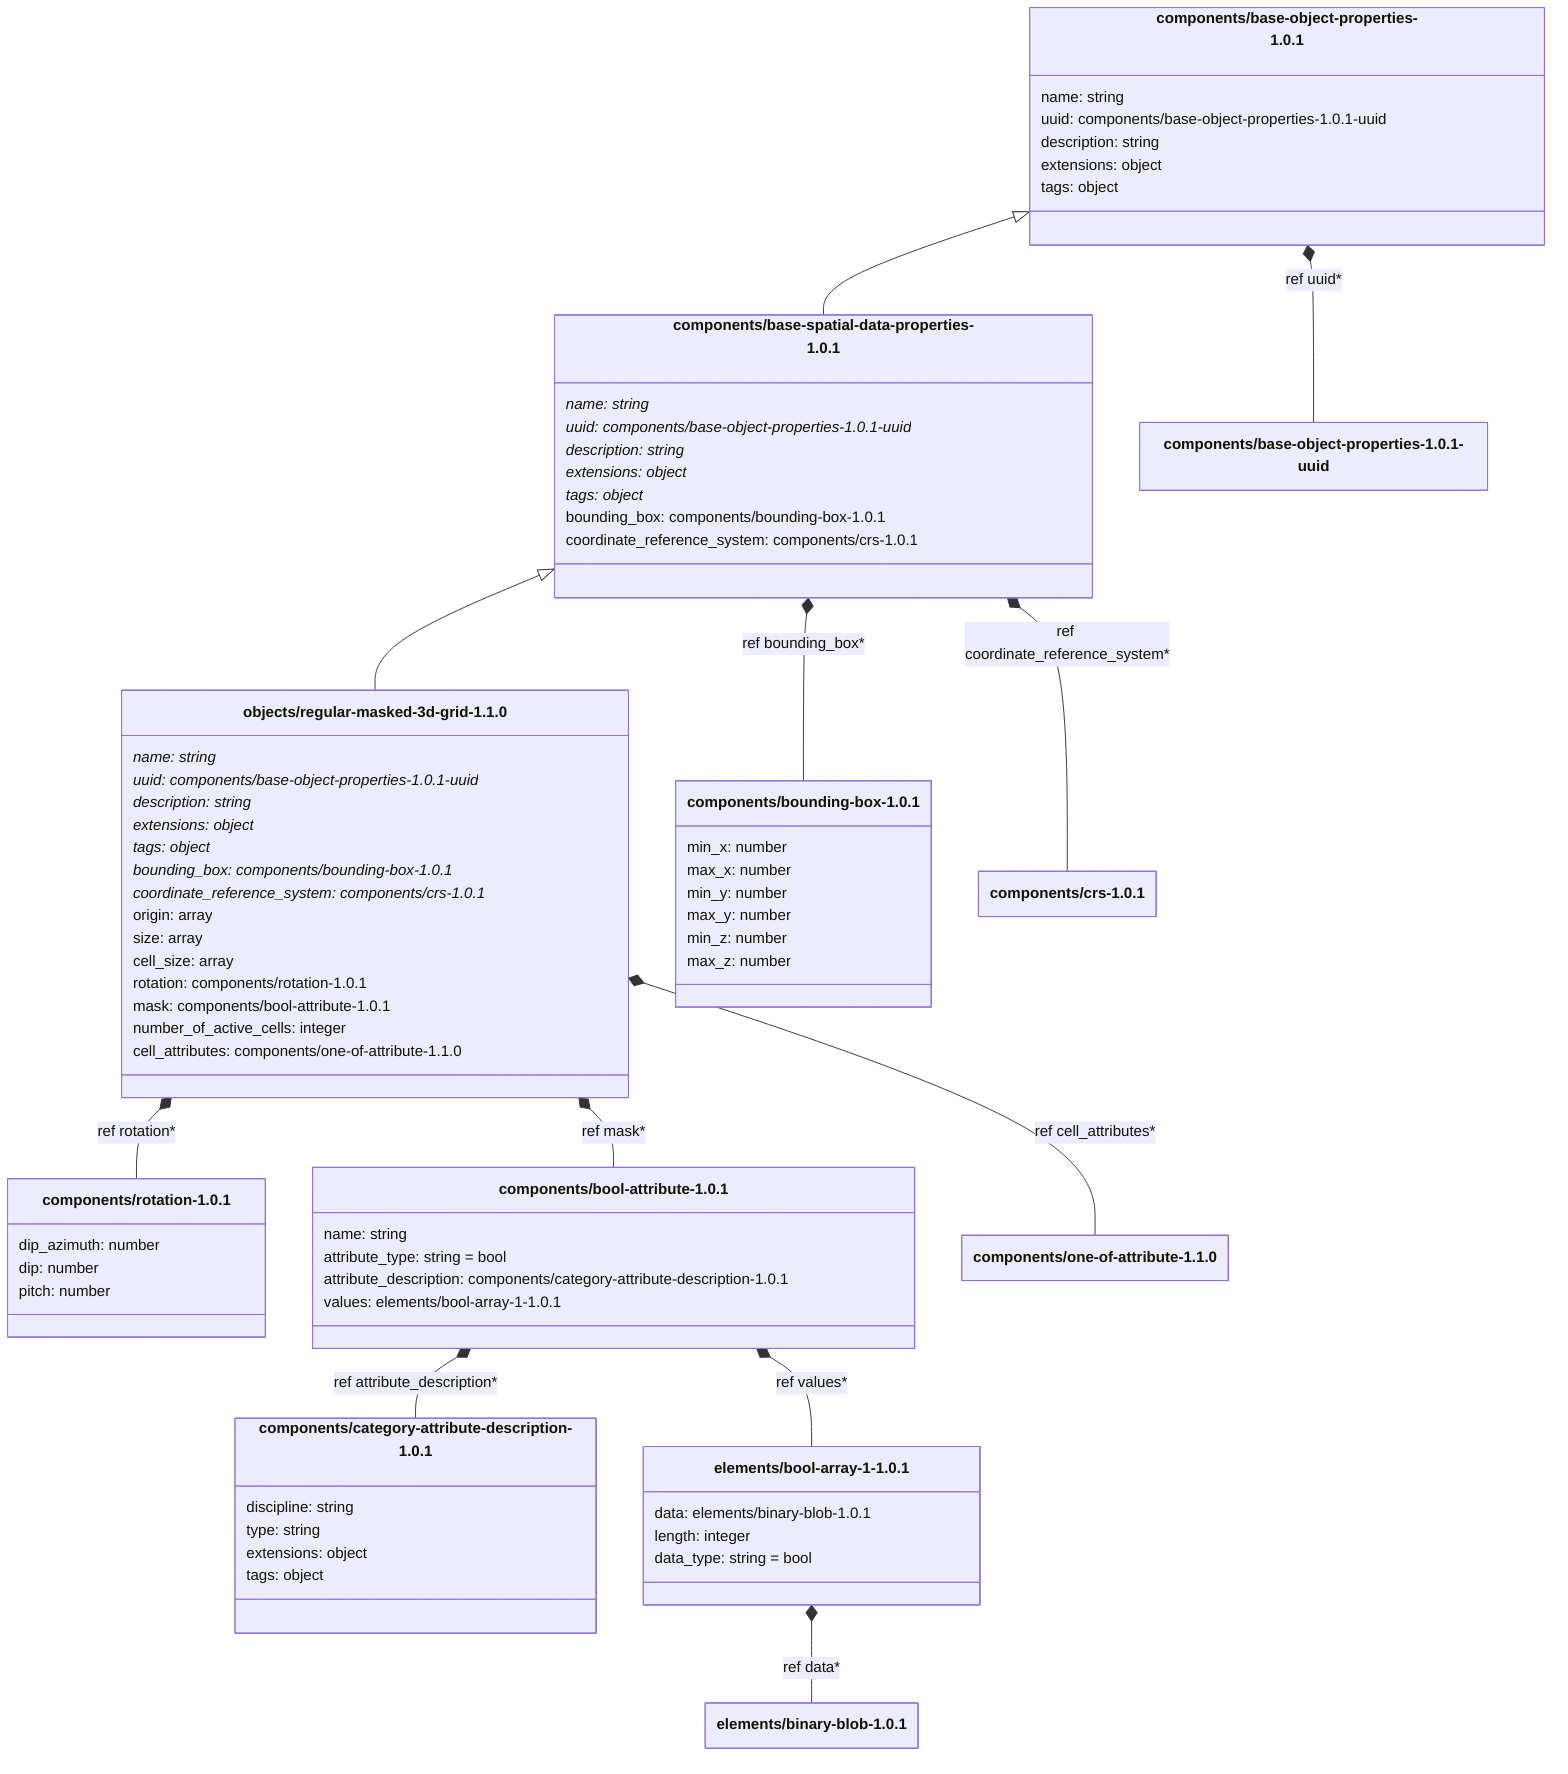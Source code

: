 ---
config:
    class:
        hideEmptyMembersBox: true
---

classDiagram
    class `components/base-object-properties-1.0.1`:::schemaComponent {
        name: string
        uuid: components/base-object-properties-1.0.1-uuid
        description: string
        extensions: object
        tags: object
    }
    class `components/base-spatial-data-properties-1.0.1`:::schemaComponent {
        name: string*
        uuid: components/base-object-properties-1.0.1-uuid*
        description: string*
        extensions: object*
        tags: object*
        bounding_box: components/bounding-box-1.0.1
        coordinate_reference_system: components/crs-1.0.1
    }
    `components/base-object-properties-1.0.1` <|-- `components/base-spatial-data-properties-1.0.1`
    class `objects/regular-masked-3d-grid-1.1.0`:::schemaObject {
        name: string*
        uuid: components/base-object-properties-1.0.1-uuid*
        description: string*
        extensions: object*
        tags: object*
        bounding_box: components/bounding-box-1.0.1*
        coordinate_reference_system: components/crs-1.0.1*
        origin: array
        size: array
        cell_size: array
        rotation: components/rotation-1.0.1
        mask: components/bool-attribute-1.0.1
        number_of_active_cells: integer
        cell_attributes: components/one-of-attribute-1.1.0
    }
    `components/base-spatial-data-properties-1.0.1` <|-- `objects/regular-masked-3d-grid-1.1.0`
    `components/base-object-properties-1.0.1` *-- `components/base-object-properties-1.0.1-uuid` : ref uuid*
    `components/base-spatial-data-properties-1.0.1` *-- `components/bounding-box-1.0.1` : ref bounding_box*
    `components/base-spatial-data-properties-1.0.1` *-- `components/crs-1.0.1` : ref coordinate_reference_system*
    `objects/regular-masked-3d-grid-1.1.0` *-- `components/rotation-1.0.1` : ref rotation*
    `objects/regular-masked-3d-grid-1.1.0` *-- `components/bool-attribute-1.0.1` : ref mask*
    `objects/regular-masked-3d-grid-1.1.0` *-- `components/one-of-attribute-1.1.0` : ref cell_attributes*
    class `components/base-object-properties-1.0.1-uuid`:::schemaImplicit {
    }
    class `components/one-of-attribute-1.1.0`:::schemaComponent {
    }
    class `components/rotation-1.0.1`:::schemaComponent {
        dip_azimuth: number
        dip: number
        pitch: number
    }
    class `components/bool-attribute-1.0.1`:::schemaComponent {
        name: string
        attribute_type: string = bool
        attribute_description: components/category-attribute-description-1.0.1
        values: elements/bool-array-1-1.0.1
    }
    `components/bool-attribute-1.0.1` *-- `components/category-attribute-description-1.0.1` : ref attribute_description*
    `components/bool-attribute-1.0.1` *-- `elements/bool-array-1-1.0.1` : ref values*
    class `components/category-attribute-description-1.0.1`:::schemaComponent {
        discipline: string
        type: string
        extensions: object
        tags: object
    }
    class `elements/bool-array-1-1.0.1`:::schemaElement {
        data: elements/binary-blob-1.0.1
        length: integer
        data_type: string = bool
    }
    `elements/bool-array-1-1.0.1` *-- `elements/binary-blob-1.0.1` : ref data*
    class `elements/binary-blob-1.0.1`:::schemaElement {
    }
    class `components/bounding-box-1.0.1`:::schemaComponent {
        min_x: number
        max_x: number
        min_y: number
        max_y: number
        min_z: number
        max_z: number
    }
    class `components/crs-1.0.1`:::schemaComponent {
    }